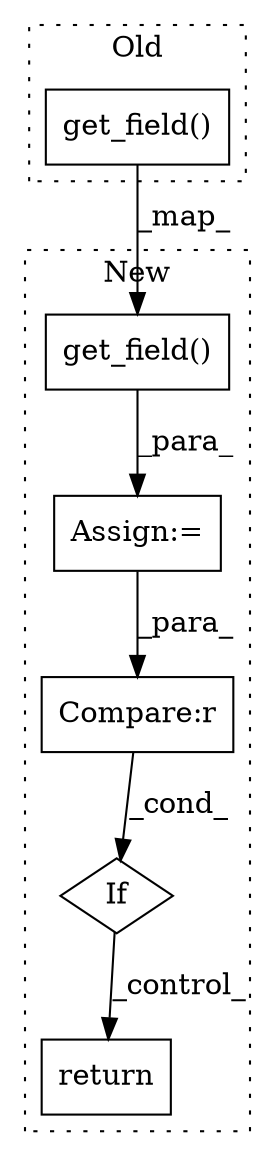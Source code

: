 digraph G {
subgraph cluster0 {
1 [label="get_field()" a="75" s="11673,11692" l="15,1" shape="box"];
label = "Old";
style="dotted";
}
subgraph cluster1 {
2 [label="get_field()" a="75" s="11576,11595" l="15,1" shape="box"];
3 [label="Compare:r" a="40" s="11608" l="13" shape="box"];
4 [label="Assign:=" a="68" s="11573" l="3" shape="box"];
5 [label="If" a="96" s="11605" l="3" shape="diamond"];
6 [label="return" a="93" s="11635" l="6" shape="box"];
label = "New";
style="dotted";
}
1 -> 2 [label="_map_"];
2 -> 4 [label="_para_"];
3 -> 5 [label="_cond_"];
4 -> 3 [label="_para_"];
5 -> 6 [label="_control_"];
}